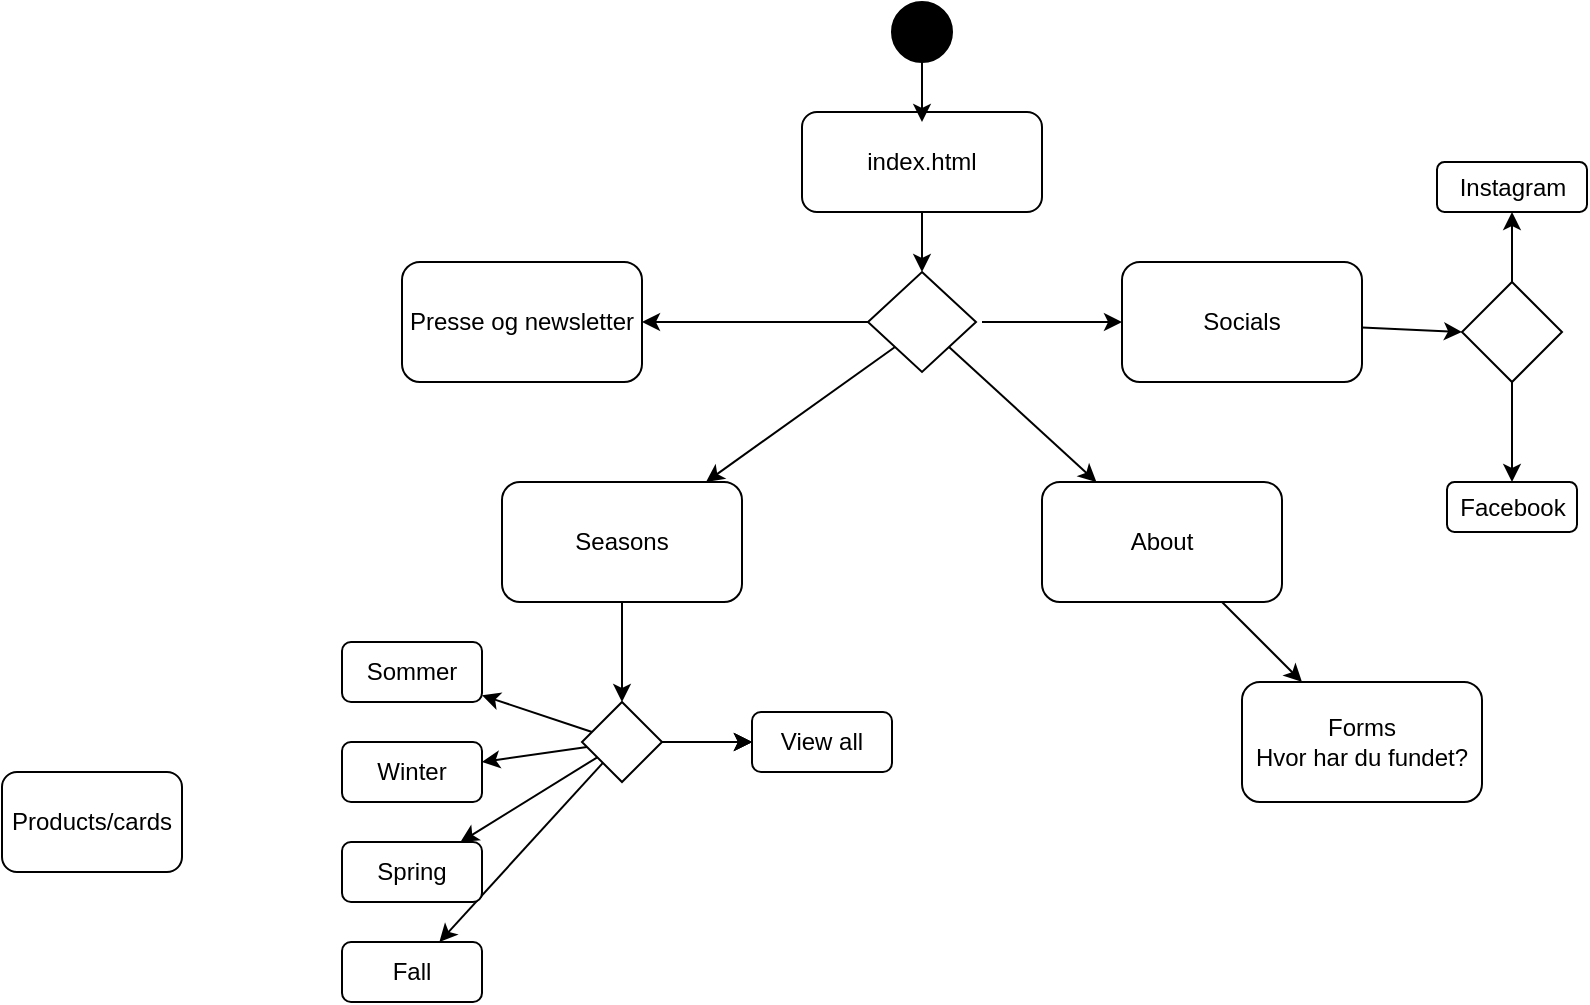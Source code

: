 <mxfile>
    <diagram id="xbTYTkNpuc6XAfwSpTlU" name="Page-1">
        <mxGraphModel dx="2070" dy="1023" grid="1" gridSize="10" guides="1" tooltips="1" connect="1" arrows="1" fold="1" page="1" pageScale="1" pageWidth="827" pageHeight="1169" math="0" shadow="0">
            <root>
                <mxCell id="0"/>
                <mxCell id="1" parent="0"/>
                <mxCell id="4" value="" style="edgeStyle=none;html=1;exitX=0;exitY=1;exitDx=0;exitDy=0;" parent="1" source="19" target="3" edge="1">
                    <mxGeometry relative="1" as="geometry">
                        <mxPoint x="410" y="160" as="sourcePoint"/>
                    </mxGeometry>
                </mxCell>
                <mxCell id="8" value="" style="edgeStyle=none;html=1;exitX=1;exitY=1;exitDx=0;exitDy=0;" parent="1" source="19" target="7" edge="1">
                    <mxGeometry relative="1" as="geometry">
                        <mxPoint x="440" y="180" as="sourcePoint"/>
                    </mxGeometry>
                </mxCell>
                <mxCell id="10" value="" style="edgeStyle=none;html=1;" parent="1" target="9" edge="1">
                    <mxGeometry relative="1" as="geometry">
                        <mxPoint x="450" y="160" as="sourcePoint"/>
                    </mxGeometry>
                </mxCell>
                <mxCell id="12" value="" style="edgeStyle=none;html=1;exitX=0;exitY=0.5;exitDx=0;exitDy=0;" parent="1" source="19" target="11" edge="1">
                    <mxGeometry relative="1" as="geometry">
                        <mxPoint x="350" y="130" as="sourcePoint"/>
                    </mxGeometry>
                </mxCell>
                <mxCell id="2" value="index.html" style="rounded=1;whiteSpace=wrap;html=1;" parent="1" vertex="1">
                    <mxGeometry x="360" y="55" width="120" height="50" as="geometry"/>
                </mxCell>
                <mxCell id="36" value="" style="edgeStyle=none;html=1;entryX=0.5;entryY=0;entryDx=0;entryDy=0;" parent="1" source="3" target="37" edge="1">
                    <mxGeometry relative="1" as="geometry">
                        <mxPoint x="270" y="350" as="targetPoint"/>
                    </mxGeometry>
                </mxCell>
                <mxCell id="3" value="Seasons" style="whiteSpace=wrap;html=1;rounded=1;" parent="1" vertex="1">
                    <mxGeometry x="210" y="240" width="120" height="60" as="geometry"/>
                </mxCell>
                <mxCell id="15" value="" style="edgeStyle=none;html=1;" parent="1" source="7" target="14" edge="1">
                    <mxGeometry relative="1" as="geometry"/>
                </mxCell>
                <mxCell id="7" value="About" style="whiteSpace=wrap;html=1;rounded=1;" parent="1" vertex="1">
                    <mxGeometry x="480" y="240" width="120" height="60" as="geometry"/>
                </mxCell>
                <mxCell id="25" style="edgeStyle=none;html=1;entryX=0;entryY=0.5;entryDx=0;entryDy=0;" parent="1" source="9" target="23" edge="1">
                    <mxGeometry relative="1" as="geometry"/>
                </mxCell>
                <mxCell id="9" value="Socials" style="whiteSpace=wrap;html=1;rounded=1;" parent="1" vertex="1">
                    <mxGeometry x="520" y="130" width="120" height="60" as="geometry"/>
                </mxCell>
                <mxCell id="11" value="Presse og newsletter" style="whiteSpace=wrap;html=1;rounded=1;" parent="1" vertex="1">
                    <mxGeometry x="160" y="130" width="120" height="60" as="geometry"/>
                </mxCell>
                <mxCell id="14" value="Forms&lt;br&gt;Hvor har du fundet?" style="whiteSpace=wrap;html=1;rounded=1;" parent="1" vertex="1">
                    <mxGeometry x="580" y="340" width="120" height="60" as="geometry"/>
                </mxCell>
                <mxCell id="16" value="Products/cards" style="whiteSpace=wrap;html=1;rounded=1;" parent="1" vertex="1">
                    <mxGeometry x="-40" y="385" width="90" height="50" as="geometry"/>
                </mxCell>
                <mxCell id="19" value="" style="rhombus;whiteSpace=wrap;html=1;" parent="1" vertex="1">
                    <mxGeometry x="393" y="135" width="54" height="50" as="geometry"/>
                </mxCell>
                <mxCell id="21" value="" style="endArrow=classic;html=1;entryX=0.5;entryY=0;entryDx=0;entryDy=0;exitX=0.5;exitY=1;exitDx=0;exitDy=0;" parent="1" source="2" target="19" edge="1">
                    <mxGeometry width="50" height="50" relative="1" as="geometry">
                        <mxPoint x="530" y="240" as="sourcePoint"/>
                        <mxPoint x="580" y="190" as="targetPoint"/>
                    </mxGeometry>
                </mxCell>
                <mxCell id="28" value="" style="edgeStyle=none;html=1;" parent="1" source="23" target="27" edge="1">
                    <mxGeometry relative="1" as="geometry"/>
                </mxCell>
                <mxCell id="33" value="" style="edgeStyle=none;html=1;" parent="1" source="23" target="32" edge="1">
                    <mxGeometry relative="1" as="geometry"/>
                </mxCell>
                <mxCell id="23" value="" style="rhombus;whiteSpace=wrap;html=1;" parent="1" vertex="1">
                    <mxGeometry x="690" y="140" width="50" height="50" as="geometry"/>
                </mxCell>
                <mxCell id="27" value="Instagram" style="rounded=1;whiteSpace=wrap;html=1;" parent="1" vertex="1">
                    <mxGeometry x="677.5" y="80" width="75" height="25" as="geometry"/>
                </mxCell>
                <mxCell id="32" value="Facebook" style="rounded=1;whiteSpace=wrap;html=1;" parent="1" vertex="1">
                    <mxGeometry x="682.5" y="240" width="65" height="25" as="geometry"/>
                </mxCell>
                <mxCell id="42" value="" style="edgeStyle=none;html=1;" edge="1" parent="1" source="37" target="41">
                    <mxGeometry relative="1" as="geometry"/>
                </mxCell>
                <mxCell id="43" value="" style="edgeStyle=none;html=1;" edge="1" parent="1" source="37" target="41">
                    <mxGeometry relative="1" as="geometry"/>
                </mxCell>
                <mxCell id="44" value="" style="edgeStyle=none;html=1;" edge="1" parent="1" source="37" target="41">
                    <mxGeometry relative="1" as="geometry"/>
                </mxCell>
                <mxCell id="46" value="" style="edgeStyle=none;html=1;" edge="1" parent="1" source="37" target="45">
                    <mxGeometry relative="1" as="geometry"/>
                </mxCell>
                <mxCell id="48" value="" style="edgeStyle=none;html=1;" edge="1" parent="1" source="37" target="47">
                    <mxGeometry relative="1" as="geometry"/>
                </mxCell>
                <mxCell id="51" value="" style="edgeStyle=none;html=1;" edge="1" parent="1" source="37" target="50">
                    <mxGeometry relative="1" as="geometry"/>
                </mxCell>
                <mxCell id="53" value="" style="edgeStyle=none;html=1;" edge="1" parent="1" source="37" target="52">
                    <mxGeometry relative="1" as="geometry"/>
                </mxCell>
                <mxCell id="37" value="" style="rhombus;whiteSpace=wrap;html=1;" parent="1" vertex="1">
                    <mxGeometry x="250" y="350" width="40" height="40" as="geometry"/>
                </mxCell>
                <mxCell id="39" value="" style="edgeStyle=none;html=1;" parent="1" source="38" edge="1">
                    <mxGeometry relative="1" as="geometry">
                        <mxPoint x="420" y="60" as="targetPoint"/>
                    </mxGeometry>
                </mxCell>
                <mxCell id="38" value="" style="ellipse;fillColor=strokeColor;" parent="1" vertex="1">
                    <mxGeometry x="405" width="30" height="30" as="geometry"/>
                </mxCell>
                <mxCell id="41" value="View all" style="rounded=1;whiteSpace=wrap;html=1;" vertex="1" parent="1">
                    <mxGeometry x="335" y="355" width="70" height="30" as="geometry"/>
                </mxCell>
                <mxCell id="45" value="Winter" style="rounded=1;whiteSpace=wrap;html=1;" vertex="1" parent="1">
                    <mxGeometry x="130" y="370" width="70" height="30" as="geometry"/>
                </mxCell>
                <mxCell id="47" value="Sommer" style="rounded=1;whiteSpace=wrap;html=1;" vertex="1" parent="1">
                    <mxGeometry x="130" y="320" width="70" height="30" as="geometry"/>
                </mxCell>
                <mxCell id="50" value="Spring" style="rounded=1;whiteSpace=wrap;html=1;" vertex="1" parent="1">
                    <mxGeometry x="130" y="420" width="70" height="30" as="geometry"/>
                </mxCell>
                <mxCell id="52" value="Fall" style="rounded=1;whiteSpace=wrap;html=1;" vertex="1" parent="1">
                    <mxGeometry x="130" y="470" width="70" height="30" as="geometry"/>
                </mxCell>
            </root>
        </mxGraphModel>
    </diagram>
</mxfile>